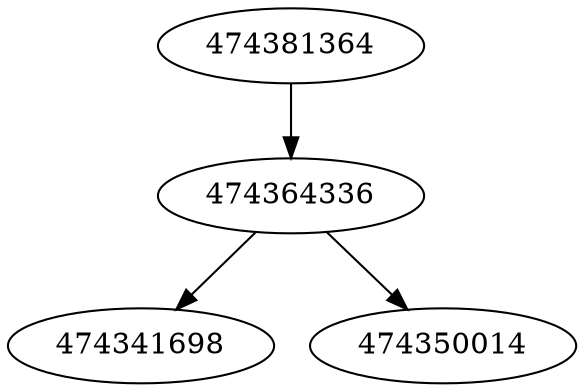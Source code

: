 strict digraph  {
474364336;
474341698;
474381364;
474350014;
474364336 -> 474350014;
474364336 -> 474341698;
474381364 -> 474364336;
}
